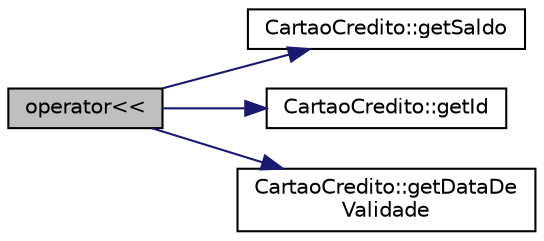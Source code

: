 digraph "operator&lt;&lt;"
{
  edge [fontname="Helvetica",fontsize="10",labelfontname="Helvetica",labelfontsize="10"];
  node [fontname="Helvetica",fontsize="10",shape=record];
  rankdir="LR";
  Node0 [label="operator\<\<",height=0.2,width=0.4,color="black", fillcolor="grey75", style="filled", fontcolor="black"];
  Node0 -> Node1 [color="midnightblue",fontsize="10",style="solid",fontname="Helvetica"];
  Node1 [label="CartaoCredito::getSaldo",height=0.2,width=0.4,color="black", fillcolor="white", style="filled",URL="$class_cartao_credito.html#a5d10788d907961f86779efaecb6a231d",tooltip="devolve o saldo do cartao "];
  Node0 -> Node2 [color="midnightblue",fontsize="10",style="solid",fontname="Helvetica"];
  Node2 [label="CartaoCredito::getId",height=0.2,width=0.4,color="black", fillcolor="white", style="filled",URL="$class_cartao_credito.html#ab59d60e4d155e7f29aef888ea3139ee5",tooltip="Devolve o id(string) do cartao de credito atual. "];
  Node0 -> Node3 [color="midnightblue",fontsize="10",style="solid",fontname="Helvetica"];
  Node3 [label="CartaoCredito::getDataDe\lValidade",height=0.2,width=0.4,color="black", fillcolor="white", style="filled",URL="$class_cartao_credito.html#ab28b73bbecc20b5c23348e1172230533",tooltip="Devolve a data de validade do cartao. "];
}
